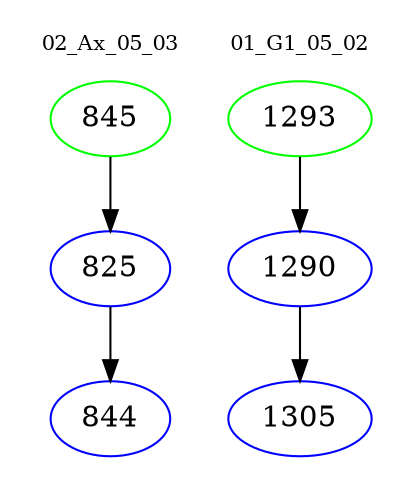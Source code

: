 digraph{
subgraph cluster_0 {
color = white
label = "02_Ax_05_03";
fontsize=10;
T0_845 [label="845", color="green"]
T0_845 -> T0_825 [color="black"]
T0_825 [label="825", color="blue"]
T0_825 -> T0_844 [color="black"]
T0_844 [label="844", color="blue"]
}
subgraph cluster_1 {
color = white
label = "01_G1_05_02";
fontsize=10;
T1_1293 [label="1293", color="green"]
T1_1293 -> T1_1290 [color="black"]
T1_1290 [label="1290", color="blue"]
T1_1290 -> T1_1305 [color="black"]
T1_1305 [label="1305", color="blue"]
}
}
